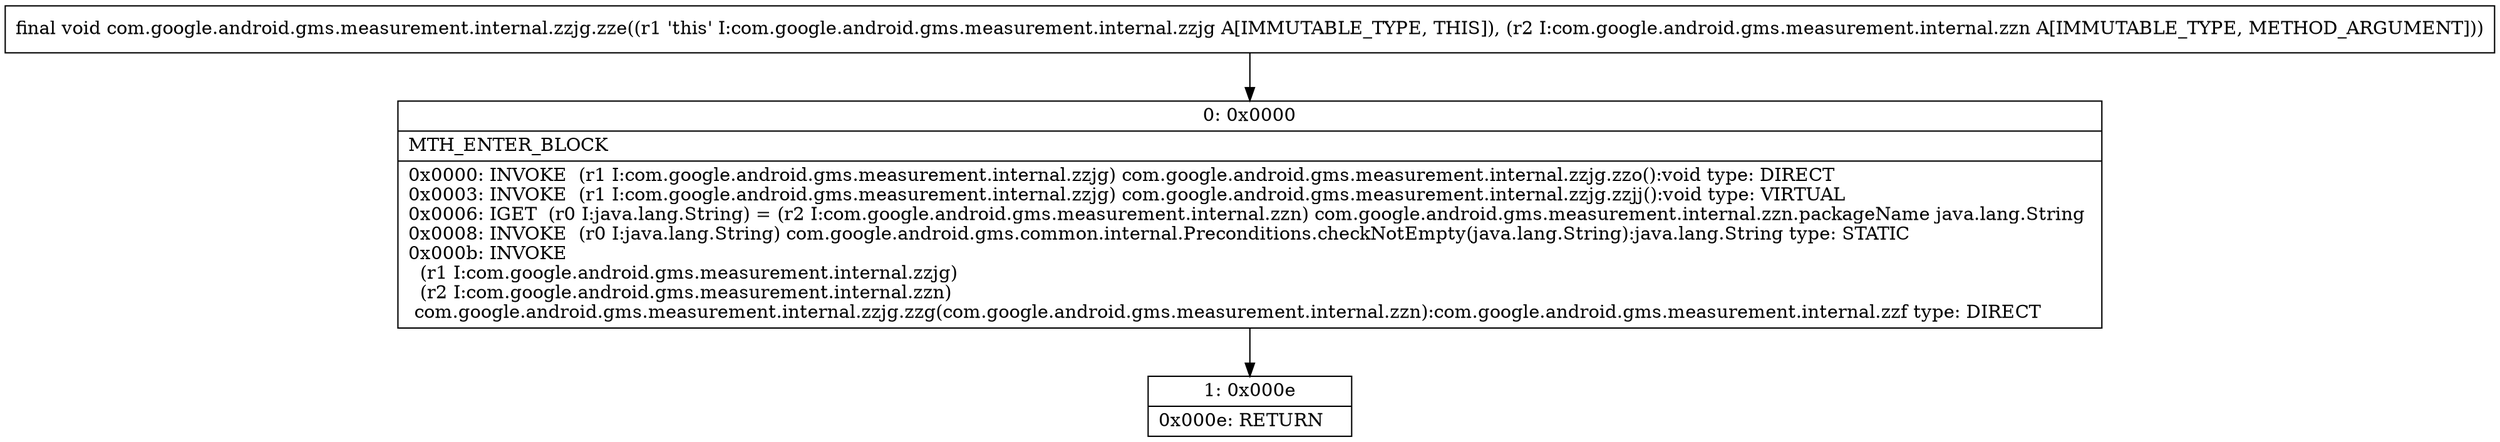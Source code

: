 digraph "CFG forcom.google.android.gms.measurement.internal.zzjg.zze(Lcom\/google\/android\/gms\/measurement\/internal\/zzn;)V" {
Node_0 [shape=record,label="{0\:\ 0x0000|MTH_ENTER_BLOCK\l|0x0000: INVOKE  (r1 I:com.google.android.gms.measurement.internal.zzjg) com.google.android.gms.measurement.internal.zzjg.zzo():void type: DIRECT \l0x0003: INVOKE  (r1 I:com.google.android.gms.measurement.internal.zzjg) com.google.android.gms.measurement.internal.zzjg.zzjj():void type: VIRTUAL \l0x0006: IGET  (r0 I:java.lang.String) = (r2 I:com.google.android.gms.measurement.internal.zzn) com.google.android.gms.measurement.internal.zzn.packageName java.lang.String \l0x0008: INVOKE  (r0 I:java.lang.String) com.google.android.gms.common.internal.Preconditions.checkNotEmpty(java.lang.String):java.lang.String type: STATIC \l0x000b: INVOKE  \l  (r1 I:com.google.android.gms.measurement.internal.zzjg)\l  (r2 I:com.google.android.gms.measurement.internal.zzn)\l com.google.android.gms.measurement.internal.zzjg.zzg(com.google.android.gms.measurement.internal.zzn):com.google.android.gms.measurement.internal.zzf type: DIRECT \l}"];
Node_1 [shape=record,label="{1\:\ 0x000e|0x000e: RETURN   \l}"];
MethodNode[shape=record,label="{final void com.google.android.gms.measurement.internal.zzjg.zze((r1 'this' I:com.google.android.gms.measurement.internal.zzjg A[IMMUTABLE_TYPE, THIS]), (r2 I:com.google.android.gms.measurement.internal.zzn A[IMMUTABLE_TYPE, METHOD_ARGUMENT])) }"];
MethodNode -> Node_0;
Node_0 -> Node_1;
}

